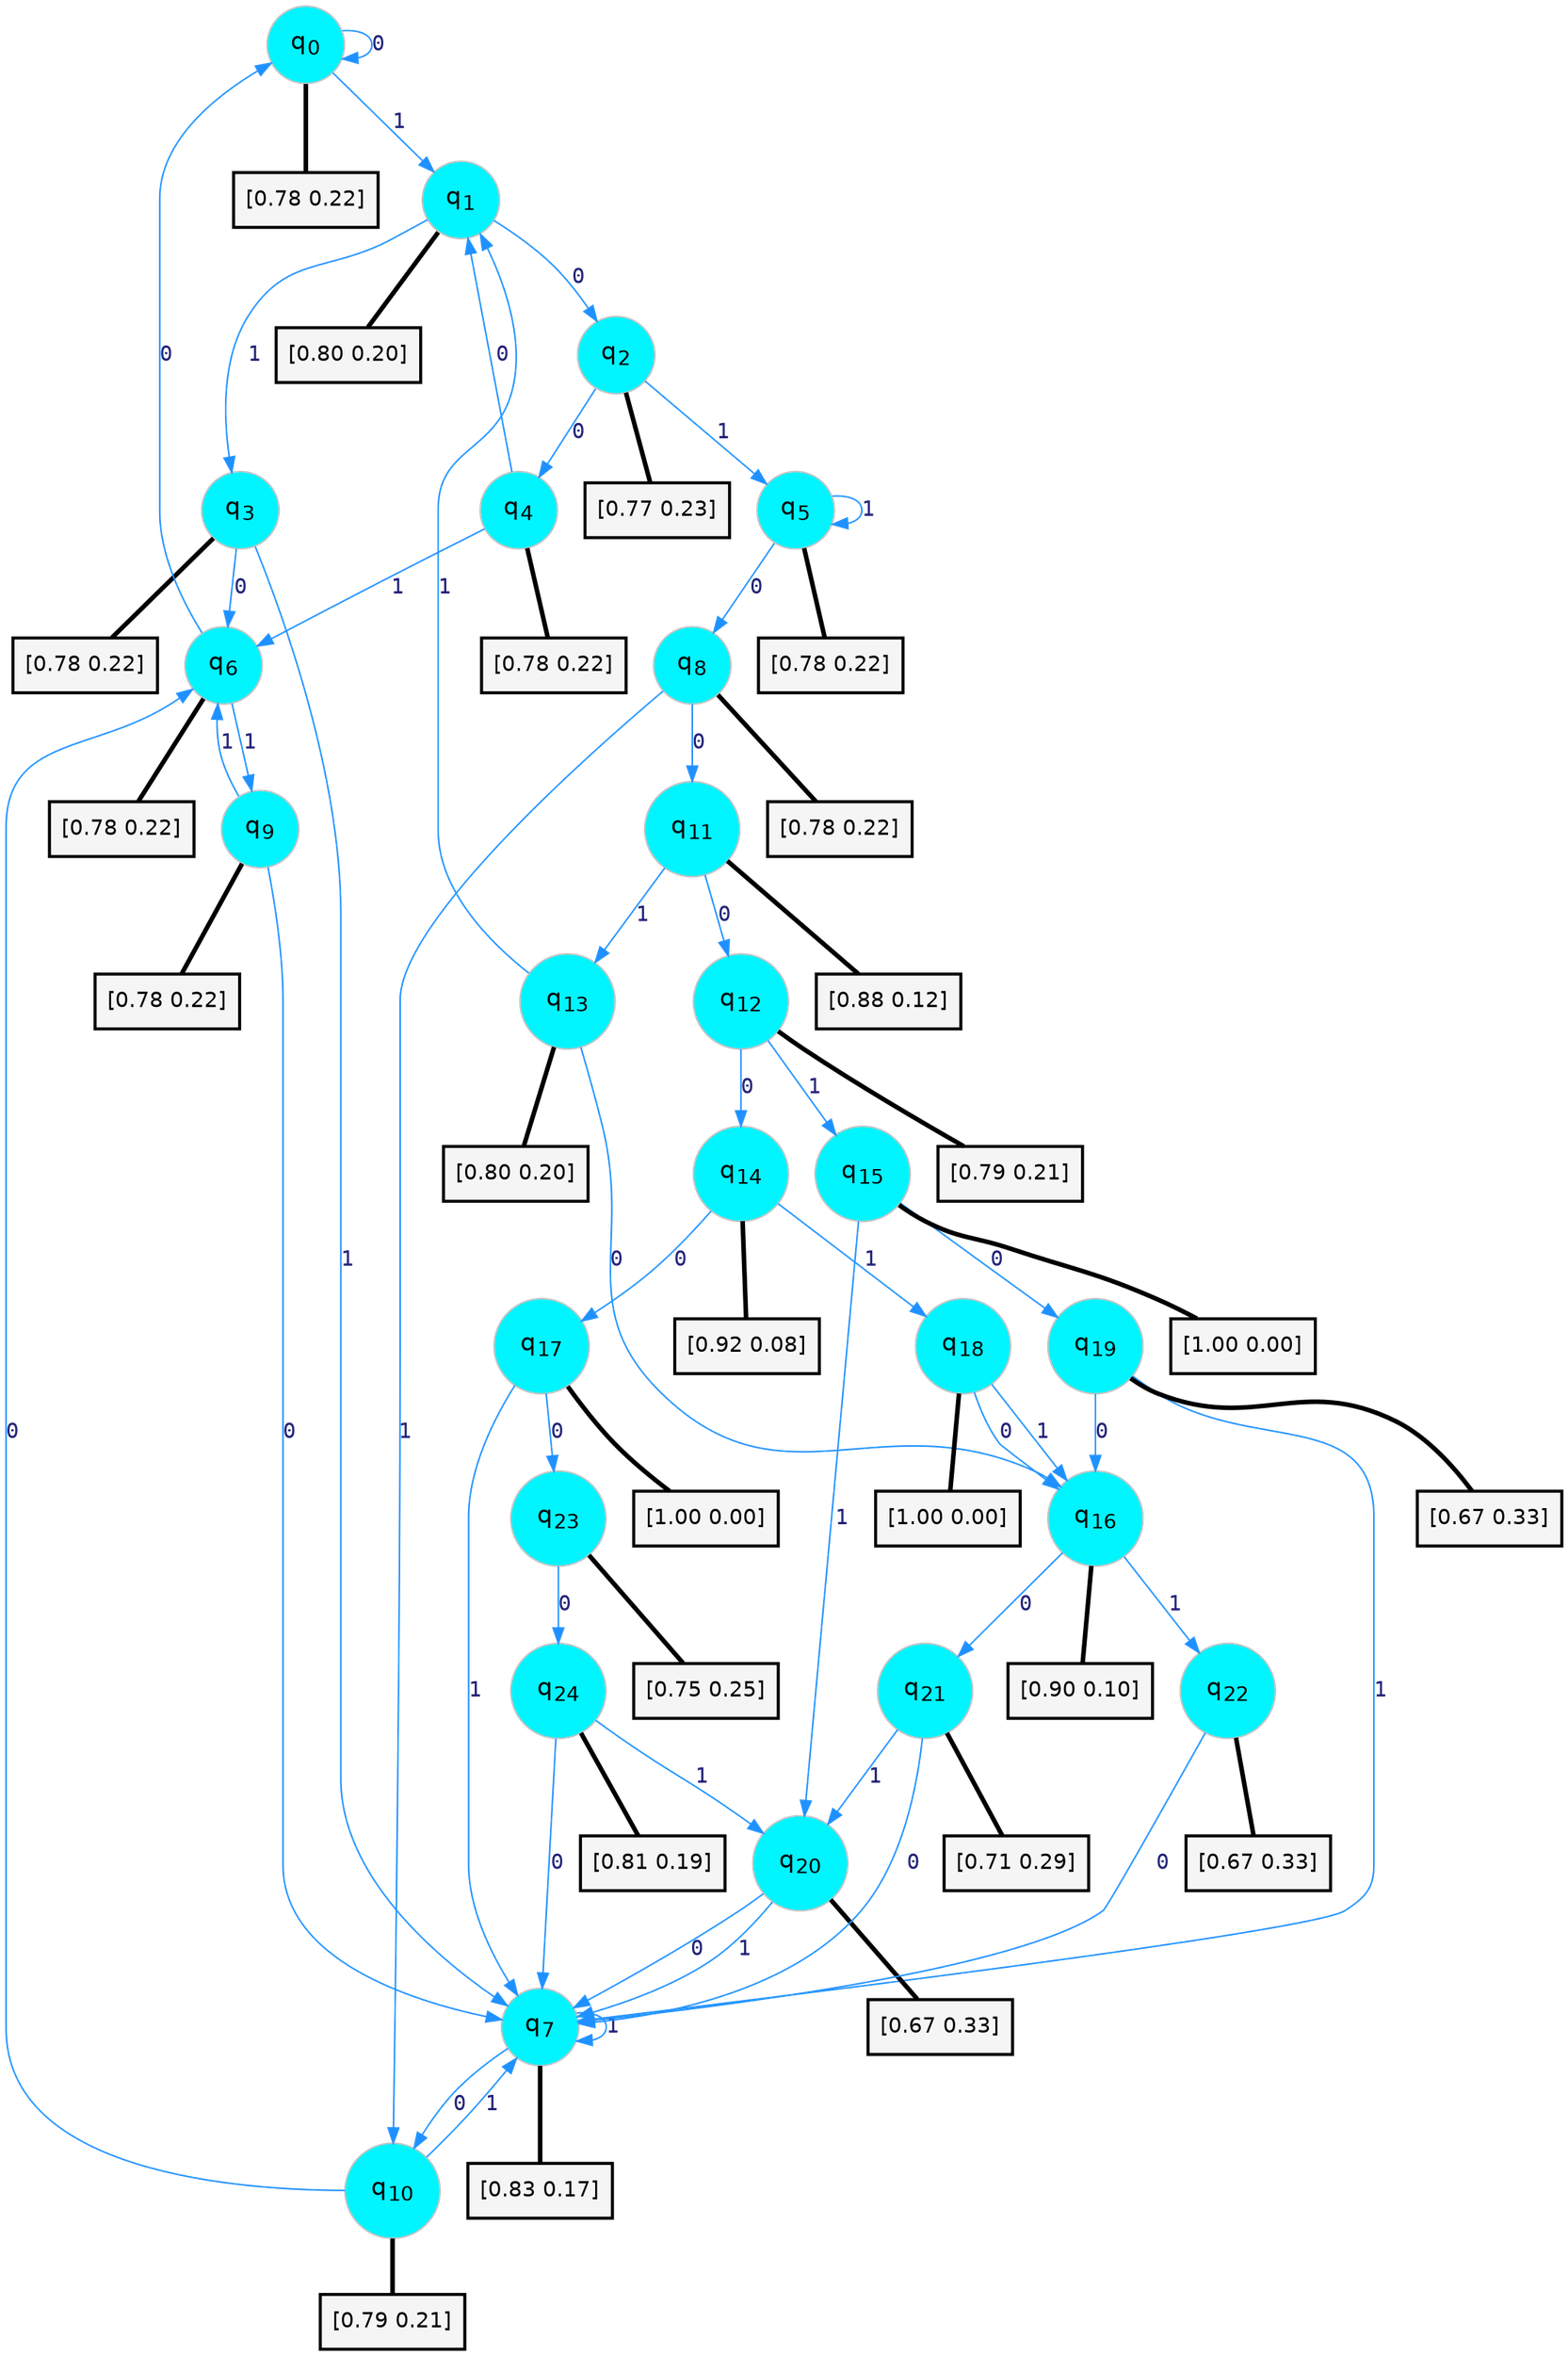 digraph G {
graph [
bgcolor=transparent, dpi=300, rankdir=TD, size="40,25"];
node [
color=gray, fillcolor=turquoise1, fontcolor=black, fontname=Helvetica, fontsize=16, fontweight=bold, shape=circle, style=filled];
edge [
arrowsize=1, color=dodgerblue1, fontcolor=midnightblue, fontname=courier, fontweight=bold, penwidth=1, style=solid, weight=20];
0[label=<q<SUB>0</SUB>>];
1[label=<q<SUB>1</SUB>>];
2[label=<q<SUB>2</SUB>>];
3[label=<q<SUB>3</SUB>>];
4[label=<q<SUB>4</SUB>>];
5[label=<q<SUB>5</SUB>>];
6[label=<q<SUB>6</SUB>>];
7[label=<q<SUB>7</SUB>>];
8[label=<q<SUB>8</SUB>>];
9[label=<q<SUB>9</SUB>>];
10[label=<q<SUB>10</SUB>>];
11[label=<q<SUB>11</SUB>>];
12[label=<q<SUB>12</SUB>>];
13[label=<q<SUB>13</SUB>>];
14[label=<q<SUB>14</SUB>>];
15[label=<q<SUB>15</SUB>>];
16[label=<q<SUB>16</SUB>>];
17[label=<q<SUB>17</SUB>>];
18[label=<q<SUB>18</SUB>>];
19[label=<q<SUB>19</SUB>>];
20[label=<q<SUB>20</SUB>>];
21[label=<q<SUB>21</SUB>>];
22[label=<q<SUB>22</SUB>>];
23[label=<q<SUB>23</SUB>>];
24[label=<q<SUB>24</SUB>>];
25[label="[0.78 0.22]", shape=box,fontcolor=black, fontname=Helvetica, fontsize=14, penwidth=2, fillcolor=whitesmoke,color=black];
26[label="[0.80 0.20]", shape=box,fontcolor=black, fontname=Helvetica, fontsize=14, penwidth=2, fillcolor=whitesmoke,color=black];
27[label="[0.77 0.23]", shape=box,fontcolor=black, fontname=Helvetica, fontsize=14, penwidth=2, fillcolor=whitesmoke,color=black];
28[label="[0.78 0.22]", shape=box,fontcolor=black, fontname=Helvetica, fontsize=14, penwidth=2, fillcolor=whitesmoke,color=black];
29[label="[0.78 0.22]", shape=box,fontcolor=black, fontname=Helvetica, fontsize=14, penwidth=2, fillcolor=whitesmoke,color=black];
30[label="[0.78 0.22]", shape=box,fontcolor=black, fontname=Helvetica, fontsize=14, penwidth=2, fillcolor=whitesmoke,color=black];
31[label="[0.78 0.22]", shape=box,fontcolor=black, fontname=Helvetica, fontsize=14, penwidth=2, fillcolor=whitesmoke,color=black];
32[label="[0.83 0.17]", shape=box,fontcolor=black, fontname=Helvetica, fontsize=14, penwidth=2, fillcolor=whitesmoke,color=black];
33[label="[0.78 0.22]", shape=box,fontcolor=black, fontname=Helvetica, fontsize=14, penwidth=2, fillcolor=whitesmoke,color=black];
34[label="[0.78 0.22]", shape=box,fontcolor=black, fontname=Helvetica, fontsize=14, penwidth=2, fillcolor=whitesmoke,color=black];
35[label="[0.79 0.21]", shape=box,fontcolor=black, fontname=Helvetica, fontsize=14, penwidth=2, fillcolor=whitesmoke,color=black];
36[label="[0.88 0.12]", shape=box,fontcolor=black, fontname=Helvetica, fontsize=14, penwidth=2, fillcolor=whitesmoke,color=black];
37[label="[0.79 0.21]", shape=box,fontcolor=black, fontname=Helvetica, fontsize=14, penwidth=2, fillcolor=whitesmoke,color=black];
38[label="[0.80 0.20]", shape=box,fontcolor=black, fontname=Helvetica, fontsize=14, penwidth=2, fillcolor=whitesmoke,color=black];
39[label="[0.92 0.08]", shape=box,fontcolor=black, fontname=Helvetica, fontsize=14, penwidth=2, fillcolor=whitesmoke,color=black];
40[label="[1.00 0.00]", shape=box,fontcolor=black, fontname=Helvetica, fontsize=14, penwidth=2, fillcolor=whitesmoke,color=black];
41[label="[0.90 0.10]", shape=box,fontcolor=black, fontname=Helvetica, fontsize=14, penwidth=2, fillcolor=whitesmoke,color=black];
42[label="[1.00 0.00]", shape=box,fontcolor=black, fontname=Helvetica, fontsize=14, penwidth=2, fillcolor=whitesmoke,color=black];
43[label="[1.00 0.00]", shape=box,fontcolor=black, fontname=Helvetica, fontsize=14, penwidth=2, fillcolor=whitesmoke,color=black];
44[label="[0.67 0.33]", shape=box,fontcolor=black, fontname=Helvetica, fontsize=14, penwidth=2, fillcolor=whitesmoke,color=black];
45[label="[0.67 0.33]", shape=box,fontcolor=black, fontname=Helvetica, fontsize=14, penwidth=2, fillcolor=whitesmoke,color=black];
46[label="[0.71 0.29]", shape=box,fontcolor=black, fontname=Helvetica, fontsize=14, penwidth=2, fillcolor=whitesmoke,color=black];
47[label="[0.67 0.33]", shape=box,fontcolor=black, fontname=Helvetica, fontsize=14, penwidth=2, fillcolor=whitesmoke,color=black];
48[label="[0.75 0.25]", shape=box,fontcolor=black, fontname=Helvetica, fontsize=14, penwidth=2, fillcolor=whitesmoke,color=black];
49[label="[0.81 0.19]", shape=box,fontcolor=black, fontname=Helvetica, fontsize=14, penwidth=2, fillcolor=whitesmoke,color=black];
0->0 [label=0];
0->1 [label=1];
0->25 [arrowhead=none, penwidth=3,color=black];
1->2 [label=0];
1->3 [label=1];
1->26 [arrowhead=none, penwidth=3,color=black];
2->4 [label=0];
2->5 [label=1];
2->27 [arrowhead=none, penwidth=3,color=black];
3->6 [label=0];
3->7 [label=1];
3->28 [arrowhead=none, penwidth=3,color=black];
4->1 [label=0];
4->6 [label=1];
4->29 [arrowhead=none, penwidth=3,color=black];
5->8 [label=0];
5->5 [label=1];
5->30 [arrowhead=none, penwidth=3,color=black];
6->0 [label=0];
6->9 [label=1];
6->31 [arrowhead=none, penwidth=3,color=black];
7->10 [label=0];
7->7 [label=1];
7->32 [arrowhead=none, penwidth=3,color=black];
8->11 [label=0];
8->10 [label=1];
8->33 [arrowhead=none, penwidth=3,color=black];
9->7 [label=0];
9->6 [label=1];
9->34 [arrowhead=none, penwidth=3,color=black];
10->6 [label=0];
10->7 [label=1];
10->35 [arrowhead=none, penwidth=3,color=black];
11->12 [label=0];
11->13 [label=1];
11->36 [arrowhead=none, penwidth=3,color=black];
12->14 [label=0];
12->15 [label=1];
12->37 [arrowhead=none, penwidth=3,color=black];
13->16 [label=0];
13->1 [label=1];
13->38 [arrowhead=none, penwidth=3,color=black];
14->17 [label=0];
14->18 [label=1];
14->39 [arrowhead=none, penwidth=3,color=black];
15->19 [label=0];
15->20 [label=1];
15->40 [arrowhead=none, penwidth=3,color=black];
16->21 [label=0];
16->22 [label=1];
16->41 [arrowhead=none, penwidth=3,color=black];
17->23 [label=0];
17->7 [label=1];
17->42 [arrowhead=none, penwidth=3,color=black];
18->16 [label=0];
18->16 [label=1];
18->43 [arrowhead=none, penwidth=3,color=black];
19->16 [label=0];
19->7 [label=1];
19->44 [arrowhead=none, penwidth=3,color=black];
20->7 [label=0];
20->7 [label=1];
20->45 [arrowhead=none, penwidth=3,color=black];
21->7 [label=0];
21->20 [label=1];
21->46 [arrowhead=none, penwidth=3,color=black];
22->7 [label=0];
22->47 [arrowhead=none, penwidth=3,color=black];
23->24 [label=0];
23->48 [arrowhead=none, penwidth=3,color=black];
24->7 [label=0];
24->20 [label=1];
24->49 [arrowhead=none, penwidth=3,color=black];
}
